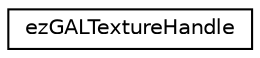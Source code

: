digraph "Graphical Class Hierarchy"
{
 // LATEX_PDF_SIZE
  edge [fontname="Helvetica",fontsize="10",labelfontname="Helvetica",labelfontsize="10"];
  node [fontname="Helvetica",fontsize="10",shape=record];
  rankdir="LR";
  Node0 [label="ezGALTextureHandle",height=0.2,width=0.4,color="black", fillcolor="white", style="filled",URL="$de/d27/classez_g_a_l_texture_handle.htm",tooltip=" "];
}
